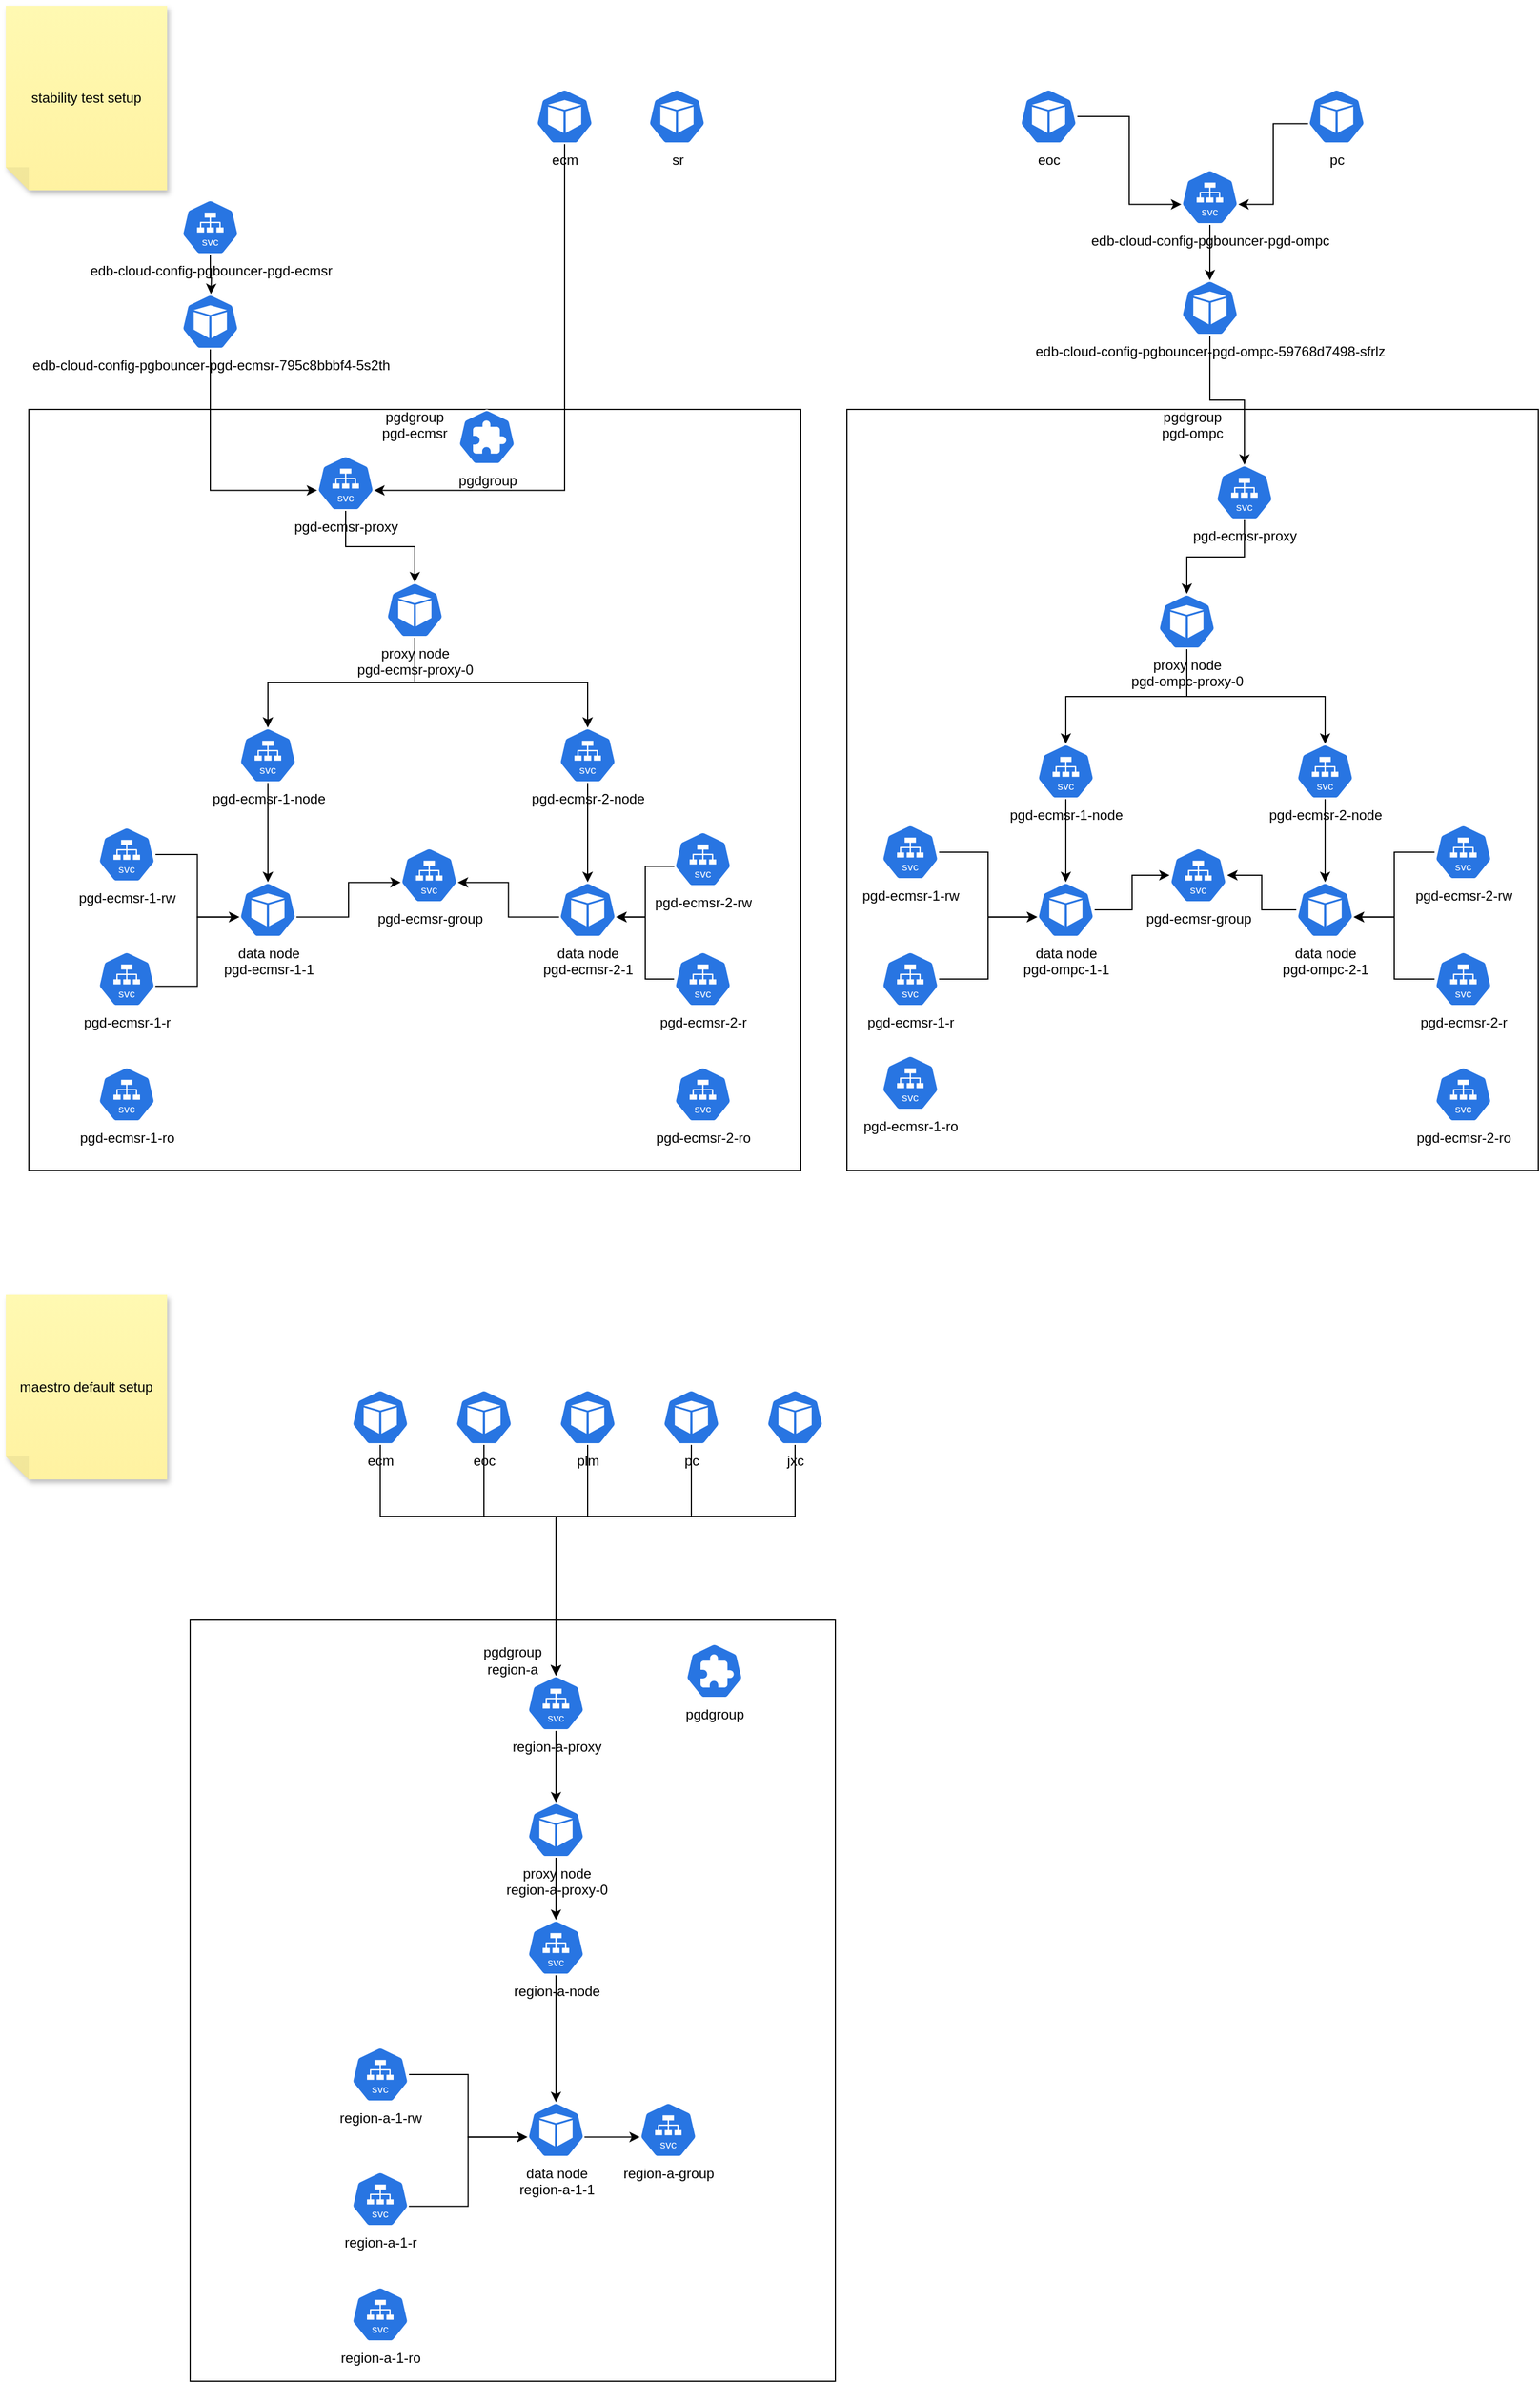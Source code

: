 <mxfile version="26.1.3">
  <diagram name="Page-1" id="BM_uX9YLPPxcXqKXxsgM">
    <mxGraphModel dx="2074" dy="2198" grid="1" gridSize="10" guides="1" tooltips="1" connect="1" arrows="1" fold="1" page="1" pageScale="1" pageWidth="850" pageHeight="1100" math="0" shadow="0">
      <root>
        <mxCell id="0" />
        <mxCell id="1" parent="0" />
        <mxCell id="4_xW6U3fR4C-nmMhc-AH-14" value="pgdgroup&lt;div&gt;pgd-ompc&lt;/div&gt;&lt;div&gt;&lt;br&gt;&lt;/div&gt;&lt;div&gt;&lt;br&gt;&lt;/div&gt;&lt;div&gt;&lt;br&gt;&lt;/div&gt;&lt;div&gt;&lt;br&gt;&lt;/div&gt;&lt;div&gt;&lt;br&gt;&lt;/div&gt;&lt;div&gt;&lt;br&gt;&lt;/div&gt;&lt;div&gt;&lt;br&gt;&lt;/div&gt;&lt;div&gt;&lt;br&gt;&lt;/div&gt;&lt;div&gt;&lt;br&gt;&lt;/div&gt;&lt;div&gt;&lt;br&gt;&lt;/div&gt;&lt;div&gt;&lt;br&gt;&lt;/div&gt;&lt;div&gt;&lt;br&gt;&lt;/div&gt;&lt;div&gt;&lt;br&gt;&lt;/div&gt;&lt;div&gt;&lt;br&gt;&lt;/div&gt;&lt;div&gt;&lt;br&gt;&lt;/div&gt;&lt;div&gt;&lt;br&gt;&lt;/div&gt;&lt;div&gt;&lt;br&gt;&lt;/div&gt;&lt;div&gt;&lt;br&gt;&lt;/div&gt;&lt;div&gt;&lt;br&gt;&lt;/div&gt;&lt;div&gt;&lt;br&gt;&lt;/div&gt;&lt;div&gt;&lt;br&gt;&lt;/div&gt;&lt;div&gt;&lt;br&gt;&lt;/div&gt;&lt;div&gt;&lt;br&gt;&lt;/div&gt;&lt;div&gt;&lt;br&gt;&lt;/div&gt;&lt;div&gt;&lt;br&gt;&lt;/div&gt;&lt;div&gt;&lt;br&gt;&lt;/div&gt;&lt;div&gt;&lt;br&gt;&lt;/div&gt;&lt;div&gt;&lt;br&gt;&lt;/div&gt;&lt;div&gt;&lt;br&gt;&lt;/div&gt;&lt;div&gt;&lt;br&gt;&lt;/div&gt;&lt;div&gt;&lt;br&gt;&lt;/div&gt;&lt;div&gt;&lt;br&gt;&lt;/div&gt;&lt;div&gt;&lt;br&gt;&lt;/div&gt;&lt;div&gt;&lt;br&gt;&lt;/div&gt;&lt;div&gt;&lt;br&gt;&lt;/div&gt;&lt;div&gt;&lt;br&gt;&lt;/div&gt;&lt;div&gt;&lt;br&gt;&lt;/div&gt;&lt;div&gt;&lt;br&gt;&lt;/div&gt;&lt;div&gt;&lt;br&gt;&lt;/div&gt;&lt;div&gt;&lt;br&gt;&lt;/div&gt;&lt;div&gt;&lt;br&gt;&lt;/div&gt;&lt;div&gt;&lt;br&gt;&lt;/div&gt;&lt;div&gt;&lt;br&gt;&lt;/div&gt;&lt;div&gt;&lt;br&gt;&lt;/div&gt;" style="whiteSpace=wrap;html=1;" vertex="1" parent="1">
          <mxGeometry x="760" y="300" width="600" height="660" as="geometry" />
        </mxCell>
        <mxCell id="4_xW6U3fR4C-nmMhc-AH-13" value="pgdgroup&lt;div&gt;pgd-ecmsr&lt;/div&gt;&lt;div&gt;&lt;br&gt;&lt;/div&gt;&lt;div&gt;&lt;br&gt;&lt;/div&gt;&lt;div&gt;&lt;br&gt;&lt;/div&gt;&lt;div&gt;&lt;br&gt;&lt;/div&gt;&lt;div&gt;&lt;br&gt;&lt;/div&gt;&lt;div&gt;&lt;br&gt;&lt;/div&gt;&lt;div&gt;&lt;br&gt;&lt;/div&gt;&lt;div&gt;&lt;br&gt;&lt;/div&gt;&lt;div&gt;&lt;br&gt;&lt;/div&gt;&lt;div&gt;&lt;br&gt;&lt;/div&gt;&lt;div&gt;&lt;br&gt;&lt;/div&gt;&lt;div&gt;&lt;br&gt;&lt;/div&gt;&lt;div&gt;&lt;br&gt;&lt;/div&gt;&lt;div&gt;&lt;br&gt;&lt;/div&gt;&lt;div&gt;&lt;br&gt;&lt;/div&gt;&lt;div&gt;&lt;br&gt;&lt;/div&gt;&lt;div&gt;&lt;br&gt;&lt;/div&gt;&lt;div&gt;&lt;br&gt;&lt;/div&gt;&lt;div&gt;&lt;br&gt;&lt;/div&gt;&lt;div&gt;&lt;br&gt;&lt;/div&gt;&lt;div&gt;&lt;br&gt;&lt;/div&gt;&lt;div&gt;&lt;br&gt;&lt;/div&gt;&lt;div&gt;&lt;br&gt;&lt;/div&gt;&lt;div&gt;&lt;br&gt;&lt;/div&gt;&lt;div&gt;&lt;br&gt;&lt;/div&gt;&lt;div&gt;&lt;br&gt;&lt;/div&gt;&lt;div&gt;&lt;br&gt;&lt;/div&gt;&lt;div&gt;&lt;br&gt;&lt;/div&gt;&lt;div&gt;&lt;br&gt;&lt;/div&gt;&lt;div&gt;&lt;br&gt;&lt;/div&gt;&lt;div&gt;&lt;br&gt;&lt;/div&gt;&lt;div&gt;&lt;br&gt;&lt;/div&gt;&lt;div&gt;&lt;br&gt;&lt;/div&gt;&lt;div&gt;&lt;br&gt;&lt;/div&gt;&lt;div&gt;&lt;br&gt;&lt;/div&gt;&lt;div&gt;&lt;br&gt;&lt;/div&gt;&lt;div&gt;&lt;br&gt;&lt;/div&gt;&lt;div&gt;&lt;br&gt;&lt;/div&gt;&lt;div&gt;&lt;br&gt;&lt;/div&gt;&lt;div&gt;&lt;br&gt;&lt;/div&gt;&lt;div&gt;&lt;br&gt;&lt;/div&gt;&lt;div&gt;&lt;br&gt;&lt;/div&gt;&lt;div&gt;&lt;br&gt;&lt;/div&gt;&lt;div&gt;&lt;br&gt;&lt;/div&gt;" style="whiteSpace=wrap;html=1;" vertex="1" parent="1">
          <mxGeometry x="50" y="300" width="670" height="660" as="geometry" />
        </mxCell>
        <mxCell id="4_xW6U3fR4C-nmMhc-AH-3" value="pgdgroup" style="aspect=fixed;sketch=0;html=1;dashed=0;whitespace=wrap;verticalLabelPosition=bottom;verticalAlign=top;fillColor=#2875E2;strokeColor=#ffffff;points=[[0.005,0.63,0],[0.1,0.2,0],[0.9,0.2,0],[0.5,0,0],[0.995,0.63,0],[0.72,0.99,0],[0.5,1,0],[0.28,0.99,0]];shape=mxgraph.kubernetes.icon2;prIcon=crd" vertex="1" parent="1">
          <mxGeometry x="422.5" y="300" width="50" height="48" as="geometry" />
        </mxCell>
        <mxCell id="4_xW6U3fR4C-nmMhc-AH-6" value="data node&lt;div&gt;pgd-ecmsr-1-1&lt;/div&gt;" style="aspect=fixed;sketch=0;html=1;dashed=0;whitespace=wrap;verticalLabelPosition=bottom;verticalAlign=top;fillColor=#2875E2;strokeColor=#ffffff;points=[[0.005,0.63,0],[0.1,0.2,0],[0.9,0.2,0],[0.5,0,0],[0.995,0.63,0],[0.72,0.99,0],[0.5,1,0],[0.28,0.99,0]];shape=mxgraph.kubernetes.icon2;prIcon=pod" vertex="1" parent="1">
          <mxGeometry x="232.5" y="710" width="50" height="48" as="geometry" />
        </mxCell>
        <mxCell id="4_xW6U3fR4C-nmMhc-AH-7" value="data node&lt;div&gt;pgd-ecmsr-2-1&lt;/div&gt;" style="aspect=fixed;sketch=0;html=1;dashed=0;whitespace=wrap;verticalLabelPosition=bottom;verticalAlign=top;fillColor=#2875E2;strokeColor=#ffffff;points=[[0.005,0.63,0],[0.1,0.2,0],[0.9,0.2,0],[0.5,0,0],[0.995,0.63,0],[0.72,0.99,0],[0.5,1,0],[0.28,0.99,0]];shape=mxgraph.kubernetes.icon2;prIcon=pod" vertex="1" parent="1">
          <mxGeometry x="510" y="710" width="50" height="48" as="geometry" />
        </mxCell>
        <mxCell id="4_xW6U3fR4C-nmMhc-AH-70" style="edgeStyle=orthogonalEdgeStyle;rounded=0;orthogonalLoop=1;jettySize=auto;html=1;exitX=0.5;exitY=1;exitDx=0;exitDy=0;exitPerimeter=0;entryX=0.5;entryY=0;entryDx=0;entryDy=0;entryPerimeter=0;" edge="1" parent="1" source="4_xW6U3fR4C-nmMhc-AH-27" target="4_xW6U3fR4C-nmMhc-AH-9">
          <mxGeometry relative="1" as="geometry" />
        </mxCell>
        <mxCell id="4_xW6U3fR4C-nmMhc-AH-72" value="" style="edgeStyle=orthogonalEdgeStyle;rounded=0;orthogonalLoop=1;jettySize=auto;html=1;" edge="1" parent="1" source="4_xW6U3fR4C-nmMhc-AH-9" target="4_xW6U3fR4C-nmMhc-AH-35">
          <mxGeometry relative="1" as="geometry" />
        </mxCell>
        <mxCell id="4_xW6U3fR4C-nmMhc-AH-9" value="data node&lt;div&gt;pgd-ompc-1-1&lt;/div&gt;" style="aspect=fixed;sketch=0;html=1;dashed=0;whitespace=wrap;verticalLabelPosition=bottom;verticalAlign=top;fillColor=#2875E2;strokeColor=#ffffff;points=[[0.005,0.63,0],[0.1,0.2,0],[0.9,0.2,0],[0.5,0,0],[0.995,0.63,0],[0.72,0.99,0],[0.5,1,0],[0.28,0.99,0]];shape=mxgraph.kubernetes.icon2;prIcon=pod" vertex="1" parent="1">
          <mxGeometry x="925" y="710" width="50" height="48" as="geometry" />
        </mxCell>
        <mxCell id="4_xW6U3fR4C-nmMhc-AH-73" value="" style="edgeStyle=orthogonalEdgeStyle;rounded=0;orthogonalLoop=1;jettySize=auto;html=1;" edge="1" parent="1" source="4_xW6U3fR4C-nmMhc-AH-10" target="4_xW6U3fR4C-nmMhc-AH-35">
          <mxGeometry relative="1" as="geometry" />
        </mxCell>
        <mxCell id="4_xW6U3fR4C-nmMhc-AH-10" value="data node&lt;div&gt;pgd-ompc-2-1&lt;/div&gt;" style="aspect=fixed;sketch=0;html=1;dashed=0;whitespace=wrap;verticalLabelPosition=bottom;verticalAlign=top;fillColor=#2875E2;strokeColor=#ffffff;points=[[0.005,0.63,0],[0.1,0.2,0],[0.9,0.2,0],[0.5,0,0],[0.995,0.63,0],[0.72,0.99,0],[0.5,1,0],[0.28,0.99,0]];shape=mxgraph.kubernetes.icon2;prIcon=pod" vertex="1" parent="1">
          <mxGeometry x="1150" y="710" width="50" height="48" as="geometry" />
        </mxCell>
        <mxCell id="4_xW6U3fR4C-nmMhc-AH-11" value="proxy node&lt;div&gt;pgd-ompc-proxy-0&lt;/div&gt;" style="aspect=fixed;sketch=0;html=1;dashed=0;whitespace=wrap;verticalLabelPosition=bottom;verticalAlign=top;fillColor=#2875E2;strokeColor=#ffffff;points=[[0.005,0.63,0],[0.1,0.2,0],[0.9,0.2,0],[0.5,0,0],[0.995,0.63,0],[0.72,0.99,0],[0.5,1,0],[0.28,0.99,0]];shape=mxgraph.kubernetes.icon2;prIcon=pod" vertex="1" parent="1">
          <mxGeometry x="1030" y="460" width="50" height="48" as="geometry" />
        </mxCell>
        <mxCell id="4_xW6U3fR4C-nmMhc-AH-56" style="edgeStyle=orthogonalEdgeStyle;rounded=0;orthogonalLoop=1;jettySize=auto;html=1;exitX=0.5;exitY=1;exitDx=0;exitDy=0;exitPerimeter=0;" edge="1" parent="1" source="4_xW6U3fR4C-nmMhc-AH-12" target="4_xW6U3fR4C-nmMhc-AH-20">
          <mxGeometry relative="1" as="geometry" />
        </mxCell>
        <mxCell id="4_xW6U3fR4C-nmMhc-AH-12" value="proxy node&lt;div&gt;pgd-ecmsr-proxy-0&lt;/div&gt;" style="aspect=fixed;sketch=0;html=1;dashed=0;whitespace=wrap;verticalLabelPosition=bottom;verticalAlign=top;fillColor=#2875E2;strokeColor=#ffffff;points=[[0.005,0.63,0],[0.1,0.2,0],[0.9,0.2,0],[0.5,0,0],[0.995,0.63,0],[0.72,0.99,0],[0.5,1,0],[0.28,0.99,0]];shape=mxgraph.kubernetes.icon2;prIcon=pod" vertex="1" parent="1">
          <mxGeometry x="360" y="450" width="50" height="48" as="geometry" />
        </mxCell>
        <mxCell id="4_xW6U3fR4C-nmMhc-AH-15" value="pgd-ecmsr-1-node" style="aspect=fixed;sketch=0;html=1;dashed=0;whitespace=wrap;verticalLabelPosition=bottom;verticalAlign=top;fillColor=#2875E2;strokeColor=#ffffff;points=[[0.005,0.63,0],[0.1,0.2,0],[0.9,0.2,0],[0.5,0,0],[0.995,0.63,0],[0.72,0.99,0],[0.5,1,0],[0.28,0.99,0]];shape=mxgraph.kubernetes.icon2;kubernetesLabel=1;prIcon=svc" vertex="1" parent="1">
          <mxGeometry x="232.5" y="576" width="50" height="48" as="geometry" />
        </mxCell>
        <mxCell id="4_xW6U3fR4C-nmMhc-AH-62" style="edgeStyle=orthogonalEdgeStyle;rounded=0;orthogonalLoop=1;jettySize=auto;html=1;exitX=0.995;exitY=0.63;exitDx=0;exitDy=0;exitPerimeter=0;entryX=0.005;entryY=0.63;entryDx=0;entryDy=0;entryPerimeter=0;" edge="1" parent="1" source="4_xW6U3fR4C-nmMhc-AH-16" target="4_xW6U3fR4C-nmMhc-AH-6">
          <mxGeometry relative="1" as="geometry">
            <mxPoint x="230" y="740" as="targetPoint" />
          </mxGeometry>
        </mxCell>
        <mxCell id="4_xW6U3fR4C-nmMhc-AH-16" value="pgd-ecmsr-1-r" style="aspect=fixed;sketch=0;html=1;dashed=0;whitespace=wrap;verticalLabelPosition=bottom;verticalAlign=top;fillColor=#2875E2;strokeColor=#ffffff;points=[[0.005,0.63,0],[0.1,0.2,0],[0.9,0.2,0],[0.5,0,0],[0.995,0.63,0],[0.72,0.99,0],[0.5,1,0],[0.28,0.99,0]];shape=mxgraph.kubernetes.icon2;kubernetesLabel=1;prIcon=svc" vertex="1" parent="1">
          <mxGeometry x="110" y="770" width="50" height="48" as="geometry" />
        </mxCell>
        <mxCell id="4_xW6U3fR4C-nmMhc-AH-17" value="pgd-ecmsr-1-ro" style="aspect=fixed;sketch=0;html=1;dashed=0;whitespace=wrap;verticalLabelPosition=bottom;verticalAlign=top;fillColor=#2875E2;strokeColor=#ffffff;points=[[0.005,0.63,0],[0.1,0.2,0],[0.9,0.2,0],[0.5,0,0],[0.995,0.63,0],[0.72,0.99,0],[0.5,1,0],[0.28,0.99,0]];shape=mxgraph.kubernetes.icon2;kubernetesLabel=1;prIcon=svc" vertex="1" parent="1">
          <mxGeometry x="110" y="870" width="50" height="48" as="geometry" />
        </mxCell>
        <mxCell id="4_xW6U3fR4C-nmMhc-AH-18" value="pgd-ecmsr-1-rw" style="aspect=fixed;sketch=0;html=1;dashed=0;whitespace=wrap;verticalLabelPosition=bottom;verticalAlign=top;fillColor=#2875E2;strokeColor=#ffffff;points=[[0.005,0.63,0],[0.1,0.2,0],[0.9,0.2,0],[0.5,0,0],[0.995,0.63,0],[0.72,0.99,0],[0.5,1,0],[0.28,0.99,0]];shape=mxgraph.kubernetes.icon2;kubernetesLabel=1;prIcon=svc" vertex="1" parent="1">
          <mxGeometry x="110" y="662" width="50" height="48" as="geometry" />
        </mxCell>
        <mxCell id="4_xW6U3fR4C-nmMhc-AH-58" style="edgeStyle=orthogonalEdgeStyle;rounded=0;orthogonalLoop=1;jettySize=auto;html=1;" edge="1" parent="1" source="4_xW6U3fR4C-nmMhc-AH-20" target="4_xW6U3fR4C-nmMhc-AH-7">
          <mxGeometry relative="1" as="geometry" />
        </mxCell>
        <mxCell id="4_xW6U3fR4C-nmMhc-AH-20" value="pgd-ecmsr-2-node" style="aspect=fixed;sketch=0;html=1;dashed=0;whitespace=wrap;verticalLabelPosition=bottom;verticalAlign=top;fillColor=#2875E2;strokeColor=#ffffff;points=[[0.005,0.63,0],[0.1,0.2,0],[0.9,0.2,0],[0.5,0,0],[0.995,0.63,0],[0.72,0.99,0],[0.5,1,0],[0.28,0.99,0]];shape=mxgraph.kubernetes.icon2;kubernetesLabel=1;prIcon=svc" vertex="1" parent="1">
          <mxGeometry x="510" y="576" width="50" height="48" as="geometry" />
        </mxCell>
        <mxCell id="4_xW6U3fR4C-nmMhc-AH-21" value="pgd-ecmsr-2-r" style="aspect=fixed;sketch=0;html=1;dashed=0;whitespace=wrap;verticalLabelPosition=bottom;verticalAlign=top;fillColor=#2875E2;strokeColor=#ffffff;points=[[0.005,0.63,0],[0.1,0.2,0],[0.9,0.2,0],[0.5,0,0],[0.995,0.63,0],[0.72,0.99,0],[0.5,1,0],[0.28,0.99,0]];shape=mxgraph.kubernetes.icon2;kubernetesLabel=1;prIcon=svc" vertex="1" parent="1">
          <mxGeometry x="610" y="770" width="50" height="48" as="geometry" />
        </mxCell>
        <mxCell id="4_xW6U3fR4C-nmMhc-AH-22" value="pgd-ecmsr-2-ro" style="aspect=fixed;sketch=0;html=1;dashed=0;whitespace=wrap;verticalLabelPosition=bottom;verticalAlign=top;fillColor=#2875E2;strokeColor=#ffffff;points=[[0.005,0.63,0],[0.1,0.2,0],[0.9,0.2,0],[0.5,0,0],[0.995,0.63,0],[0.72,0.99,0],[0.5,1,0],[0.28,0.99,0]];shape=mxgraph.kubernetes.icon2;kubernetesLabel=1;prIcon=svc" vertex="1" parent="1">
          <mxGeometry x="610" y="870" width="50" height="48" as="geometry" />
        </mxCell>
        <mxCell id="4_xW6U3fR4C-nmMhc-AH-23" value="pgd-ecmsr-2-rw" style="aspect=fixed;sketch=0;html=1;dashed=0;whitespace=wrap;verticalLabelPosition=bottom;verticalAlign=top;fillColor=#2875E2;strokeColor=#ffffff;points=[[0.005,0.63,0],[0.1,0.2,0],[0.9,0.2,0],[0.5,0,0],[0.995,0.63,0],[0.72,0.99,0],[0.5,1,0],[0.28,0.99,0]];shape=mxgraph.kubernetes.icon2;kubernetesLabel=1;prIcon=svc" vertex="1" parent="1">
          <mxGeometry x="610" y="666" width="50" height="48" as="geometry" />
        </mxCell>
        <mxCell id="4_xW6U3fR4C-nmMhc-AH-24" value="pgd-ecmsr-group" style="aspect=fixed;sketch=0;html=1;dashed=0;whitespace=wrap;verticalLabelPosition=bottom;verticalAlign=top;fillColor=#2875E2;strokeColor=#ffffff;points=[[0.005,0.63,0],[0.1,0.2,0],[0.9,0.2,0],[0.5,0,0],[0.995,0.63,0],[0.72,0.99,0],[0.5,1,0],[0.28,0.99,0]];shape=mxgraph.kubernetes.icon2;kubernetesLabel=1;prIcon=svc" vertex="1" parent="1">
          <mxGeometry x="372.5" y="680" width="50" height="48" as="geometry" />
        </mxCell>
        <mxCell id="4_xW6U3fR4C-nmMhc-AH-25" value="pgd-ecmsr-proxy" style="aspect=fixed;sketch=0;html=1;dashed=0;whitespace=wrap;verticalLabelPosition=bottom;verticalAlign=top;fillColor=#2875E2;strokeColor=#ffffff;points=[[0.005,0.63,0],[0.1,0.2,0],[0.9,0.2,0],[0.5,0,0],[0.995,0.63,0],[0.72,0.99,0],[0.5,1,0],[0.28,0.99,0]];shape=mxgraph.kubernetes.icon2;kubernetesLabel=1;prIcon=svc" vertex="1" parent="1">
          <mxGeometry x="300" y="340" width="50" height="48" as="geometry" />
        </mxCell>
        <mxCell id="4_xW6U3fR4C-nmMhc-AH-27" value="pgd-ecmsr-1-node" style="aspect=fixed;sketch=0;html=1;dashed=0;whitespace=wrap;verticalLabelPosition=bottom;verticalAlign=top;fillColor=#2875E2;strokeColor=#ffffff;points=[[0.005,0.63,0],[0.1,0.2,0],[0.9,0.2,0],[0.5,0,0],[0.995,0.63,0],[0.72,0.99,0],[0.5,1,0],[0.28,0.99,0]];shape=mxgraph.kubernetes.icon2;kubernetesLabel=1;prIcon=svc" vertex="1" parent="1">
          <mxGeometry x="925" y="590" width="50" height="48" as="geometry" />
        </mxCell>
        <mxCell id="4_xW6U3fR4C-nmMhc-AH-75" value="" style="edgeStyle=orthogonalEdgeStyle;rounded=0;orthogonalLoop=1;jettySize=auto;html=1;entryX=0.005;entryY=0.63;entryDx=0;entryDy=0;entryPerimeter=0;" edge="1" parent="1" source="4_xW6U3fR4C-nmMhc-AH-28" target="4_xW6U3fR4C-nmMhc-AH-9">
          <mxGeometry relative="1" as="geometry" />
        </mxCell>
        <mxCell id="4_xW6U3fR4C-nmMhc-AH-28" value="pgd-ecmsr-1-r" style="aspect=fixed;sketch=0;html=1;dashed=0;whitespace=wrap;verticalLabelPosition=bottom;verticalAlign=top;fillColor=#2875E2;strokeColor=#ffffff;points=[[0.005,0.63,0],[0.1,0.2,0],[0.9,0.2,0],[0.5,0,0],[0.995,0.63,0],[0.72,0.99,0],[0.5,1,0],[0.28,0.99,0]];shape=mxgraph.kubernetes.icon2;kubernetesLabel=1;prIcon=svc" vertex="1" parent="1">
          <mxGeometry x="790" y="770" width="50" height="48" as="geometry" />
        </mxCell>
        <mxCell id="4_xW6U3fR4C-nmMhc-AH-29" value="pgd-ecmsr-1-ro" style="aspect=fixed;sketch=0;html=1;dashed=0;whitespace=wrap;verticalLabelPosition=bottom;verticalAlign=top;fillColor=#2875E2;strokeColor=#ffffff;points=[[0.005,0.63,0],[0.1,0.2,0],[0.9,0.2,0],[0.5,0,0],[0.995,0.63,0],[0.72,0.99,0],[0.5,1,0],[0.28,0.99,0]];shape=mxgraph.kubernetes.icon2;kubernetesLabel=1;prIcon=svc" vertex="1" parent="1">
          <mxGeometry x="790" y="860" width="50" height="48" as="geometry" />
        </mxCell>
        <mxCell id="4_xW6U3fR4C-nmMhc-AH-74" value="" style="edgeStyle=orthogonalEdgeStyle;rounded=0;orthogonalLoop=1;jettySize=auto;html=1;entryX=0.005;entryY=0.63;entryDx=0;entryDy=0;entryPerimeter=0;" edge="1" parent="1" source="4_xW6U3fR4C-nmMhc-AH-30" target="4_xW6U3fR4C-nmMhc-AH-9">
          <mxGeometry relative="1" as="geometry" />
        </mxCell>
        <mxCell id="4_xW6U3fR4C-nmMhc-AH-30" value="pgd-ecmsr-1-rw" style="aspect=fixed;sketch=0;html=1;dashed=0;whitespace=wrap;verticalLabelPosition=bottom;verticalAlign=top;fillColor=#2875E2;strokeColor=#ffffff;points=[[0.005,0.63,0],[0.1,0.2,0],[0.9,0.2,0],[0.5,0,0],[0.995,0.63,0],[0.72,0.99,0],[0.5,1,0],[0.28,0.99,0]];shape=mxgraph.kubernetes.icon2;kubernetesLabel=1;prIcon=svc" vertex="1" parent="1">
          <mxGeometry x="790" y="660" width="50" height="48" as="geometry" />
        </mxCell>
        <mxCell id="4_xW6U3fR4C-nmMhc-AH-71" value="" style="edgeStyle=orthogonalEdgeStyle;rounded=0;orthogonalLoop=1;jettySize=auto;html=1;" edge="1" parent="1" source="4_xW6U3fR4C-nmMhc-AH-31" target="4_xW6U3fR4C-nmMhc-AH-10">
          <mxGeometry relative="1" as="geometry" />
        </mxCell>
        <mxCell id="4_xW6U3fR4C-nmMhc-AH-31" value="pgd-ecmsr-2-node" style="aspect=fixed;sketch=0;html=1;dashed=0;whitespace=wrap;verticalLabelPosition=bottom;verticalAlign=top;fillColor=#2875E2;strokeColor=#ffffff;points=[[0.005,0.63,0],[0.1,0.2,0],[0.9,0.2,0],[0.5,0,0],[0.995,0.63,0],[0.72,0.99,0],[0.5,1,0],[0.28,0.99,0]];shape=mxgraph.kubernetes.icon2;kubernetesLabel=1;prIcon=svc" vertex="1" parent="1">
          <mxGeometry x="1150" y="590" width="50" height="48" as="geometry" />
        </mxCell>
        <mxCell id="4_xW6U3fR4C-nmMhc-AH-77" value="" style="edgeStyle=orthogonalEdgeStyle;rounded=0;orthogonalLoop=1;jettySize=auto;html=1;entryX=0.995;entryY=0.63;entryDx=0;entryDy=0;entryPerimeter=0;" edge="1" parent="1" source="4_xW6U3fR4C-nmMhc-AH-32" target="4_xW6U3fR4C-nmMhc-AH-10">
          <mxGeometry relative="1" as="geometry" />
        </mxCell>
        <mxCell id="4_xW6U3fR4C-nmMhc-AH-32" value="pgd-ecmsr-2-r" style="aspect=fixed;sketch=0;html=1;dashed=0;whitespace=wrap;verticalLabelPosition=bottom;verticalAlign=top;fillColor=#2875E2;strokeColor=#ffffff;points=[[0.005,0.63,0],[0.1,0.2,0],[0.9,0.2,0],[0.5,0,0],[0.995,0.63,0],[0.72,0.99,0],[0.5,1,0],[0.28,0.99,0]];shape=mxgraph.kubernetes.icon2;kubernetesLabel=1;prIcon=svc" vertex="1" parent="1">
          <mxGeometry x="1270" y="770" width="50" height="48" as="geometry" />
        </mxCell>
        <mxCell id="4_xW6U3fR4C-nmMhc-AH-33" value="pgd-ecmsr-2-ro" style="aspect=fixed;sketch=0;html=1;dashed=0;whitespace=wrap;verticalLabelPosition=bottom;verticalAlign=top;fillColor=#2875E2;strokeColor=#ffffff;points=[[0.005,0.63,0],[0.1,0.2,0],[0.9,0.2,0],[0.5,0,0],[0.995,0.63,0],[0.72,0.99,0],[0.5,1,0],[0.28,0.99,0]];shape=mxgraph.kubernetes.icon2;kubernetesLabel=1;prIcon=svc" vertex="1" parent="1">
          <mxGeometry x="1270" y="870" width="50" height="48" as="geometry" />
        </mxCell>
        <mxCell id="4_xW6U3fR4C-nmMhc-AH-76" style="edgeStyle=orthogonalEdgeStyle;rounded=0;orthogonalLoop=1;jettySize=auto;html=1;entryX=0.995;entryY=0.63;entryDx=0;entryDy=0;entryPerimeter=0;" edge="1" parent="1" source="4_xW6U3fR4C-nmMhc-AH-34" target="4_xW6U3fR4C-nmMhc-AH-10">
          <mxGeometry relative="1" as="geometry" />
        </mxCell>
        <mxCell id="4_xW6U3fR4C-nmMhc-AH-34" value="pgd-ecmsr-2-rw" style="aspect=fixed;sketch=0;html=1;dashed=0;whitespace=wrap;verticalLabelPosition=bottom;verticalAlign=top;fillColor=#2875E2;strokeColor=#ffffff;points=[[0.005,0.63,0],[0.1,0.2,0],[0.9,0.2,0],[0.5,0,0],[0.995,0.63,0],[0.72,0.99,0],[0.5,1,0],[0.28,0.99,0]];shape=mxgraph.kubernetes.icon2;kubernetesLabel=1;prIcon=svc" vertex="1" parent="1">
          <mxGeometry x="1270" y="660" width="50" height="48" as="geometry" />
        </mxCell>
        <mxCell id="4_xW6U3fR4C-nmMhc-AH-35" value="pgd-ecmsr-group" style="aspect=fixed;sketch=0;html=1;dashed=0;whitespace=wrap;verticalLabelPosition=bottom;verticalAlign=top;fillColor=#2875E2;strokeColor=#ffffff;points=[[0.005,0.63,0],[0.1,0.2,0],[0.9,0.2,0],[0.5,0,0],[0.995,0.63,0],[0.72,0.99,0],[0.5,1,0],[0.28,0.99,0]];shape=mxgraph.kubernetes.icon2;kubernetesLabel=1;prIcon=svc" vertex="1" parent="1">
          <mxGeometry x="1040" y="680" width="50" height="48" as="geometry" />
        </mxCell>
        <mxCell id="4_xW6U3fR4C-nmMhc-AH-36" value="pgd-ecmsr-proxy" style="aspect=fixed;sketch=0;html=1;dashed=0;whitespace=wrap;verticalLabelPosition=bottom;verticalAlign=top;fillColor=#2875E2;strokeColor=#ffffff;points=[[0.005,0.63,0],[0.1,0.2,0],[0.9,0.2,0],[0.5,0,0],[0.995,0.63,0],[0.72,0.99,0],[0.5,1,0],[0.28,0.99,0]];shape=mxgraph.kubernetes.icon2;kubernetesLabel=1;prIcon=svc" vertex="1" parent="1">
          <mxGeometry x="1080" y="348" width="50" height="48" as="geometry" />
        </mxCell>
        <mxCell id="4_xW6U3fR4C-nmMhc-AH-37" value="edb-cloud-config-pgbouncer-pgd-ecmsr" style="aspect=fixed;sketch=0;html=1;dashed=0;whitespace=wrap;verticalLabelPosition=bottom;verticalAlign=top;fillColor=#2875E2;strokeColor=#ffffff;points=[[0.005,0.63,0],[0.1,0.2,0],[0.9,0.2,0],[0.5,0,0],[0.995,0.63,0],[0.72,0.99,0],[0.5,1,0],[0.28,0.99,0]];shape=mxgraph.kubernetes.icon2;kubernetesLabel=1;prIcon=svc" vertex="1" parent="1">
          <mxGeometry x="182.5" y="118" width="50" height="48" as="geometry" />
        </mxCell>
        <mxCell id="4_xW6U3fR4C-nmMhc-AH-38" value="edb-cloud-config-pgbouncer-pgd-ompc" style="aspect=fixed;sketch=0;html=1;dashed=0;whitespace=wrap;verticalLabelPosition=bottom;verticalAlign=top;fillColor=#2875E2;strokeColor=#ffffff;points=[[0.005,0.63,0],[0.1,0.2,0],[0.9,0.2,0],[0.5,0,0],[0.995,0.63,0],[0.72,0.99,0],[0.5,1,0],[0.28,0.99,0]];shape=mxgraph.kubernetes.icon2;kubernetesLabel=1;prIcon=svc" vertex="1" parent="1">
          <mxGeometry x="1050" y="92" width="50" height="48" as="geometry" />
        </mxCell>
        <mxCell id="4_xW6U3fR4C-nmMhc-AH-40" value="eoc" style="aspect=fixed;sketch=0;html=1;dashed=0;whitespace=wrap;verticalLabelPosition=bottom;verticalAlign=top;fillColor=#2875E2;strokeColor=#ffffff;points=[[0.005,0.63,0],[0.1,0.2,0],[0.9,0.2,0],[0.5,0,0],[0.995,0.63,0],[0.72,0.99,0],[0.5,1,0],[0.28,0.99,0]];shape=mxgraph.kubernetes.icon2;prIcon=pod" vertex="1" parent="1">
          <mxGeometry x="910" y="22" width="50" height="48" as="geometry" />
        </mxCell>
        <mxCell id="4_xW6U3fR4C-nmMhc-AH-41" value="pc" style="aspect=fixed;sketch=0;html=1;dashed=0;whitespace=wrap;verticalLabelPosition=bottom;verticalAlign=top;fillColor=#2875E2;strokeColor=#ffffff;points=[[0.005,0.63,0],[0.1,0.2,0],[0.9,0.2,0],[0.5,0,0],[0.995,0.63,0],[0.72,0.99,0],[0.5,1,0],[0.28,0.99,0]];shape=mxgraph.kubernetes.icon2;prIcon=pod" vertex="1" parent="1">
          <mxGeometry x="1160" y="22" width="50" height="48" as="geometry" />
        </mxCell>
        <mxCell id="4_xW6U3fR4C-nmMhc-AH-42" value="ecm" style="aspect=fixed;sketch=0;html=1;dashed=0;whitespace=wrap;verticalLabelPosition=bottom;verticalAlign=top;fillColor=#2875E2;strokeColor=#ffffff;points=[[0.005,0.63,0],[0.1,0.2,0],[0.9,0.2,0],[0.5,0,0],[0.995,0.63,0],[0.72,0.99,0],[0.5,1,0],[0.28,0.99,0]];shape=mxgraph.kubernetes.icon2;prIcon=pod" vertex="1" parent="1">
          <mxGeometry x="490" y="22" width="50" height="48" as="geometry" />
        </mxCell>
        <mxCell id="4_xW6U3fR4C-nmMhc-AH-43" value="sr" style="aspect=fixed;sketch=0;html=1;dashed=0;whitespace=wrap;verticalLabelPosition=bottom;verticalAlign=top;fillColor=#2875E2;strokeColor=#ffffff;points=[[0.005,0.63,0],[0.1,0.2,0],[0.9,0.2,0],[0.5,0,0],[0.995,0.63,0],[0.72,0.99,0],[0.5,1,0],[0.28,0.99,0]];shape=mxgraph.kubernetes.icon2;prIcon=pod" vertex="1" parent="1">
          <mxGeometry x="587.5" y="22" width="50" height="48" as="geometry" />
        </mxCell>
        <mxCell id="4_xW6U3fR4C-nmMhc-AH-44" style="edgeStyle=orthogonalEdgeStyle;rounded=0;orthogonalLoop=1;jettySize=auto;html=1;entryX=0.995;entryY=0.63;entryDx=0;entryDy=0;entryPerimeter=0;exitX=0.5;exitY=1;exitDx=0;exitDy=0;exitPerimeter=0;" edge="1" parent="1" source="4_xW6U3fR4C-nmMhc-AH-42" target="4_xW6U3fR4C-nmMhc-AH-25">
          <mxGeometry relative="1" as="geometry" />
        </mxCell>
        <mxCell id="4_xW6U3fR4C-nmMhc-AH-45" style="edgeStyle=orthogonalEdgeStyle;rounded=0;orthogonalLoop=1;jettySize=auto;html=1;entryX=0.005;entryY=0.63;entryDx=0;entryDy=0;entryPerimeter=0;" edge="1" parent="1" source="4_xW6U3fR4C-nmMhc-AH-40" target="4_xW6U3fR4C-nmMhc-AH-38">
          <mxGeometry relative="1" as="geometry" />
        </mxCell>
        <mxCell id="4_xW6U3fR4C-nmMhc-AH-46" style="edgeStyle=orthogonalEdgeStyle;rounded=0;orthogonalLoop=1;jettySize=auto;html=1;exitX=0.005;exitY=0.63;exitDx=0;exitDy=0;exitPerimeter=0;entryX=0.995;entryY=0.63;entryDx=0;entryDy=0;entryPerimeter=0;" edge="1" parent="1" source="4_xW6U3fR4C-nmMhc-AH-41" target="4_xW6U3fR4C-nmMhc-AH-38">
          <mxGeometry relative="1" as="geometry" />
        </mxCell>
        <mxCell id="4_xW6U3fR4C-nmMhc-AH-49" value="edb-cloud-config-pgbouncer-pgd-ecmsr-795c8bbbf4-5s2th" style="aspect=fixed;sketch=0;html=1;dashed=0;whitespace=wrap;verticalLabelPosition=bottom;verticalAlign=top;fillColor=#2875E2;strokeColor=#ffffff;points=[[0.005,0.63,0],[0.1,0.2,0],[0.9,0.2,0],[0.5,0,0],[0.995,0.63,0],[0.72,0.99,0],[0.5,1,0],[0.28,0.99,0]];shape=mxgraph.kubernetes.icon2;prIcon=pod" vertex="1" parent="1">
          <mxGeometry x="182.5" y="200" width="50" height="48" as="geometry" />
        </mxCell>
        <mxCell id="4_xW6U3fR4C-nmMhc-AH-53" style="edgeStyle=orthogonalEdgeStyle;rounded=0;orthogonalLoop=1;jettySize=auto;html=1;exitX=0.5;exitY=1;exitDx=0;exitDy=0;exitPerimeter=0;" edge="1" parent="1" source="4_xW6U3fR4C-nmMhc-AH-51" target="4_xW6U3fR4C-nmMhc-AH-36">
          <mxGeometry relative="1" as="geometry" />
        </mxCell>
        <mxCell id="4_xW6U3fR4C-nmMhc-AH-51" value="edb-cloud-config-pgbouncer-pgd-ompc-59768d7498-sfrlz" style="aspect=fixed;sketch=0;html=1;dashed=0;whitespace=wrap;verticalLabelPosition=bottom;verticalAlign=top;fillColor=#2875E2;strokeColor=#ffffff;points=[[0.005,0.63,0],[0.1,0.2,0],[0.9,0.2,0],[0.5,0,0],[0.995,0.63,0],[0.72,0.99,0],[0.5,1,0],[0.28,0.99,0]];shape=mxgraph.kubernetes.icon2;prIcon=pod" vertex="1" parent="1">
          <mxGeometry x="1050" y="188" width="50" height="48" as="geometry" />
        </mxCell>
        <mxCell id="4_xW6U3fR4C-nmMhc-AH-52" style="edgeStyle=orthogonalEdgeStyle;rounded=0;orthogonalLoop=1;jettySize=auto;html=1;exitX=0.5;exitY=1;exitDx=0;exitDy=0;exitPerimeter=0;entryX=0.5;entryY=0;entryDx=0;entryDy=0;entryPerimeter=0;" edge="1" parent="1" source="4_xW6U3fR4C-nmMhc-AH-38" target="4_xW6U3fR4C-nmMhc-AH-51">
          <mxGeometry relative="1" as="geometry" />
        </mxCell>
        <mxCell id="4_xW6U3fR4C-nmMhc-AH-54" style="edgeStyle=orthogonalEdgeStyle;rounded=0;orthogonalLoop=1;jettySize=auto;html=1;entryX=0.5;entryY=0;entryDx=0;entryDy=0;entryPerimeter=0;exitX=0.5;exitY=1;exitDx=0;exitDy=0;exitPerimeter=0;" edge="1" parent="1" source="4_xW6U3fR4C-nmMhc-AH-25" target="4_xW6U3fR4C-nmMhc-AH-12">
          <mxGeometry relative="1" as="geometry" />
        </mxCell>
        <mxCell id="4_xW6U3fR4C-nmMhc-AH-55" style="edgeStyle=orthogonalEdgeStyle;rounded=0;orthogonalLoop=1;jettySize=auto;html=1;exitX=0.5;exitY=1;exitDx=0;exitDy=0;exitPerimeter=0;entryX=0.5;entryY=0;entryDx=0;entryDy=0;entryPerimeter=0;" edge="1" parent="1" source="4_xW6U3fR4C-nmMhc-AH-12" target="4_xW6U3fR4C-nmMhc-AH-15">
          <mxGeometry relative="1" as="geometry" />
        </mxCell>
        <mxCell id="4_xW6U3fR4C-nmMhc-AH-57" style="edgeStyle=orthogonalEdgeStyle;rounded=0;orthogonalLoop=1;jettySize=auto;html=1;exitX=0.5;exitY=1;exitDx=0;exitDy=0;exitPerimeter=0;entryX=0.5;entryY=0;entryDx=0;entryDy=0;entryPerimeter=0;" edge="1" parent="1" source="4_xW6U3fR4C-nmMhc-AH-15" target="4_xW6U3fR4C-nmMhc-AH-6">
          <mxGeometry relative="1" as="geometry" />
        </mxCell>
        <mxCell id="4_xW6U3fR4C-nmMhc-AH-59" style="edgeStyle=orthogonalEdgeStyle;rounded=0;orthogonalLoop=1;jettySize=auto;html=1;exitX=0.995;exitY=0.63;exitDx=0;exitDy=0;exitPerimeter=0;entryX=0.005;entryY=0.63;entryDx=0;entryDy=0;entryPerimeter=0;" edge="1" parent="1" source="4_xW6U3fR4C-nmMhc-AH-6" target="4_xW6U3fR4C-nmMhc-AH-24">
          <mxGeometry relative="1" as="geometry" />
        </mxCell>
        <mxCell id="4_xW6U3fR4C-nmMhc-AH-60" style="edgeStyle=orthogonalEdgeStyle;rounded=0;orthogonalLoop=1;jettySize=auto;html=1;exitX=0.005;exitY=0.63;exitDx=0;exitDy=0;exitPerimeter=0;entryX=0.995;entryY=0.63;entryDx=0;entryDy=0;entryPerimeter=0;" edge="1" parent="1" source="4_xW6U3fR4C-nmMhc-AH-7" target="4_xW6U3fR4C-nmMhc-AH-24">
          <mxGeometry relative="1" as="geometry" />
        </mxCell>
        <mxCell id="4_xW6U3fR4C-nmMhc-AH-61" style="edgeStyle=orthogonalEdgeStyle;rounded=0;orthogonalLoop=1;jettySize=auto;html=1;entryX=0.005;entryY=0.63;entryDx=0;entryDy=0;entryPerimeter=0;" edge="1" parent="1" source="4_xW6U3fR4C-nmMhc-AH-18" target="4_xW6U3fR4C-nmMhc-AH-6">
          <mxGeometry relative="1" as="geometry" />
        </mxCell>
        <mxCell id="4_xW6U3fR4C-nmMhc-AH-63" style="edgeStyle=orthogonalEdgeStyle;rounded=0;orthogonalLoop=1;jettySize=auto;html=1;exitX=0.005;exitY=0.63;exitDx=0;exitDy=0;exitPerimeter=0;entryX=0.995;entryY=0.63;entryDx=0;entryDy=0;entryPerimeter=0;" edge="1" parent="1" source="4_xW6U3fR4C-nmMhc-AH-23" target="4_xW6U3fR4C-nmMhc-AH-7">
          <mxGeometry relative="1" as="geometry" />
        </mxCell>
        <mxCell id="4_xW6U3fR4C-nmMhc-AH-64" style="edgeStyle=orthogonalEdgeStyle;rounded=0;orthogonalLoop=1;jettySize=auto;html=1;entryX=0.995;entryY=0.63;entryDx=0;entryDy=0;entryPerimeter=0;" edge="1" parent="1" source="4_xW6U3fR4C-nmMhc-AH-21" target="4_xW6U3fR4C-nmMhc-AH-7">
          <mxGeometry relative="1" as="geometry" />
        </mxCell>
        <mxCell id="4_xW6U3fR4C-nmMhc-AH-65" style="edgeStyle=orthogonalEdgeStyle;rounded=0;orthogonalLoop=1;jettySize=auto;html=1;" edge="1" parent="1" source="4_xW6U3fR4C-nmMhc-AH-37">
          <mxGeometry relative="1" as="geometry">
            <mxPoint x="208" y="200" as="targetPoint" />
          </mxGeometry>
        </mxCell>
        <mxCell id="4_xW6U3fR4C-nmMhc-AH-66" style="edgeStyle=orthogonalEdgeStyle;rounded=0;orthogonalLoop=1;jettySize=auto;html=1;entryX=0.005;entryY=0.63;entryDx=0;entryDy=0;entryPerimeter=0;exitX=0.5;exitY=1;exitDx=0;exitDy=0;exitPerimeter=0;" edge="1" parent="1" source="4_xW6U3fR4C-nmMhc-AH-49" target="4_xW6U3fR4C-nmMhc-AH-25">
          <mxGeometry relative="1" as="geometry" />
        </mxCell>
        <mxCell id="4_xW6U3fR4C-nmMhc-AH-67" style="edgeStyle=orthogonalEdgeStyle;rounded=0;orthogonalLoop=1;jettySize=auto;html=1;entryX=0.5;entryY=0;entryDx=0;entryDy=0;entryPerimeter=0;" edge="1" parent="1" source="4_xW6U3fR4C-nmMhc-AH-36" target="4_xW6U3fR4C-nmMhc-AH-11">
          <mxGeometry relative="1" as="geometry" />
        </mxCell>
        <mxCell id="4_xW6U3fR4C-nmMhc-AH-68" style="edgeStyle=orthogonalEdgeStyle;rounded=0;orthogonalLoop=1;jettySize=auto;html=1;entryX=0.5;entryY=0;entryDx=0;entryDy=0;entryPerimeter=0;exitX=0.5;exitY=1;exitDx=0;exitDy=0;exitPerimeter=0;" edge="1" parent="1" source="4_xW6U3fR4C-nmMhc-AH-11" target="4_xW6U3fR4C-nmMhc-AH-27">
          <mxGeometry relative="1" as="geometry" />
        </mxCell>
        <mxCell id="4_xW6U3fR4C-nmMhc-AH-69" style="edgeStyle=orthogonalEdgeStyle;rounded=0;orthogonalLoop=1;jettySize=auto;html=1;entryX=0.5;entryY=0;entryDx=0;entryDy=0;entryPerimeter=0;exitX=0.5;exitY=1;exitDx=0;exitDy=0;exitPerimeter=0;" edge="1" parent="1" source="4_xW6U3fR4C-nmMhc-AH-11" target="4_xW6U3fR4C-nmMhc-AH-31">
          <mxGeometry relative="1" as="geometry" />
        </mxCell>
        <mxCell id="4_xW6U3fR4C-nmMhc-AH-78" value="stability test setup" style="shape=note;whiteSpace=wrap;html=1;backgroundOutline=1;fontColor=#000000;darkOpacity=0.05;fillColor=#FFF9B2;strokeColor=none;fillStyle=solid;direction=west;gradientDirection=north;gradientColor=#FFF2A1;shadow=1;size=20;pointerEvents=1;" vertex="1" parent="1">
          <mxGeometry x="30" y="-50" width="140" height="160" as="geometry" />
        </mxCell>
        <mxCell id="4_xW6U3fR4C-nmMhc-AH-79" value="maestro default setup" style="shape=note;whiteSpace=wrap;html=1;backgroundOutline=1;fontColor=#000000;darkOpacity=0.05;fillColor=#FFF9B2;strokeColor=none;fillStyle=solid;direction=west;gradientDirection=north;gradientColor=#FFF2A1;shadow=1;size=20;pointerEvents=1;" vertex="1" parent="1">
          <mxGeometry x="30" y="1068" width="140" height="160" as="geometry" />
        </mxCell>
        <mxCell id="4_xW6U3fR4C-nmMhc-AH-80" value="pgdgroup&lt;div&gt;region-a&lt;/div&gt;&lt;div&gt;&lt;br&gt;&lt;/div&gt;&lt;div&gt;&lt;br&gt;&lt;/div&gt;&lt;div&gt;&lt;br&gt;&lt;/div&gt;&lt;div&gt;&lt;br&gt;&lt;/div&gt;&lt;div&gt;&lt;br&gt;&lt;/div&gt;&lt;div&gt;&lt;br&gt;&lt;/div&gt;&lt;div&gt;&lt;br&gt;&lt;/div&gt;&lt;div&gt;&lt;br&gt;&lt;/div&gt;&lt;div&gt;&lt;br&gt;&lt;/div&gt;&lt;div&gt;&lt;br&gt;&lt;/div&gt;&lt;div&gt;&lt;br&gt;&lt;/div&gt;&lt;div&gt;&lt;br&gt;&lt;/div&gt;&lt;div&gt;&lt;br&gt;&lt;/div&gt;&lt;div&gt;&lt;br&gt;&lt;/div&gt;&lt;div&gt;&lt;br&gt;&lt;/div&gt;&lt;div&gt;&lt;br&gt;&lt;/div&gt;&lt;div&gt;&lt;br&gt;&lt;/div&gt;&lt;div&gt;&lt;br&gt;&lt;/div&gt;&lt;div&gt;&lt;br&gt;&lt;/div&gt;&lt;div&gt;&lt;br&gt;&lt;/div&gt;&lt;div&gt;&lt;br&gt;&lt;/div&gt;&lt;div&gt;&lt;br&gt;&lt;/div&gt;&lt;div&gt;&lt;br&gt;&lt;/div&gt;&lt;div&gt;&lt;br&gt;&lt;/div&gt;&lt;div&gt;&lt;br&gt;&lt;/div&gt;&lt;div&gt;&lt;br&gt;&lt;/div&gt;&lt;div&gt;&lt;br&gt;&lt;/div&gt;&lt;div&gt;&lt;br&gt;&lt;/div&gt;&lt;div&gt;&lt;br&gt;&lt;/div&gt;&lt;div&gt;&lt;br&gt;&lt;/div&gt;&lt;div&gt;&lt;br&gt;&lt;/div&gt;&lt;div&gt;&lt;br&gt;&lt;/div&gt;&lt;div&gt;&lt;br&gt;&lt;/div&gt;&lt;div&gt;&lt;br&gt;&lt;/div&gt;&lt;div&gt;&lt;br&gt;&lt;/div&gt;&lt;div&gt;&lt;br&gt;&lt;/div&gt;&lt;div&gt;&lt;br&gt;&lt;/div&gt;&lt;div&gt;&lt;br&gt;&lt;/div&gt;&lt;div&gt;&lt;br&gt;&lt;/div&gt;&lt;div&gt;&lt;br&gt;&lt;/div&gt;&lt;div&gt;&lt;br&gt;&lt;/div&gt;" style="whiteSpace=wrap;html=1;" vertex="1" parent="1">
          <mxGeometry x="190" y="1350" width="560" height="660" as="geometry" />
        </mxCell>
        <mxCell id="4_xW6U3fR4C-nmMhc-AH-81" value="pgdgroup" style="aspect=fixed;sketch=0;html=1;dashed=0;whitespace=wrap;verticalLabelPosition=bottom;verticalAlign=top;fillColor=#2875E2;strokeColor=#ffffff;points=[[0.005,0.63,0],[0.1,0.2,0],[0.9,0.2,0],[0.5,0,0],[0.995,0.63,0],[0.72,0.99,0],[0.5,1,0],[0.28,0.99,0]];shape=mxgraph.kubernetes.icon2;prIcon=crd" vertex="1" parent="1">
          <mxGeometry x="620" y="1370" width="50" height="48" as="geometry" />
        </mxCell>
        <mxCell id="4_xW6U3fR4C-nmMhc-AH-82" value="data node&lt;div&gt;region-a-1-1&lt;/div&gt;" style="aspect=fixed;sketch=0;html=1;dashed=0;whitespace=wrap;verticalLabelPosition=bottom;verticalAlign=top;fillColor=#2875E2;strokeColor=#ffffff;points=[[0.005,0.63,0],[0.1,0.2,0],[0.9,0.2,0],[0.5,0,0],[0.995,0.63,0],[0.72,0.99,0],[0.5,1,0],[0.28,0.99,0]];shape=mxgraph.kubernetes.icon2;prIcon=pod" vertex="1" parent="1">
          <mxGeometry x="482.5" y="1768" width="50" height="48" as="geometry" />
        </mxCell>
        <mxCell id="4_xW6U3fR4C-nmMhc-AH-85" value="proxy node&lt;div&gt;&lt;span style=&quot;background-color: transparent; color: light-dark(rgb(0, 0, 0), rgb(255, 255, 255));&quot;&gt;region-a-proxy-0&lt;/span&gt;&lt;/div&gt;" style="aspect=fixed;sketch=0;html=1;dashed=0;whitespace=wrap;verticalLabelPosition=bottom;verticalAlign=top;fillColor=#2875E2;strokeColor=#ffffff;points=[[0.005,0.63,0],[0.1,0.2,0],[0.9,0.2,0],[0.5,0,0],[0.995,0.63,0],[0.72,0.99,0],[0.5,1,0],[0.28,0.99,0]];shape=mxgraph.kubernetes.icon2;prIcon=pod" vertex="1" parent="1">
          <mxGeometry x="482.5" y="1508" width="50" height="48" as="geometry" />
        </mxCell>
        <mxCell id="4_xW6U3fR4C-nmMhc-AH-86" value="region-a-node" style="aspect=fixed;sketch=0;html=1;dashed=0;whitespace=wrap;verticalLabelPosition=bottom;verticalAlign=top;fillColor=#2875E2;strokeColor=#ffffff;points=[[0.005,0.63,0],[0.1,0.2,0],[0.9,0.2,0],[0.5,0,0],[0.995,0.63,0],[0.72,0.99,0],[0.5,1,0],[0.28,0.99,0]];shape=mxgraph.kubernetes.icon2;kubernetesLabel=1;prIcon=svc" vertex="1" parent="1">
          <mxGeometry x="482.5" y="1610" width="50" height="48" as="geometry" />
        </mxCell>
        <mxCell id="4_xW6U3fR4C-nmMhc-AH-87" style="edgeStyle=orthogonalEdgeStyle;rounded=0;orthogonalLoop=1;jettySize=auto;html=1;exitX=0.995;exitY=0.63;exitDx=0;exitDy=0;exitPerimeter=0;entryX=0.005;entryY=0.63;entryDx=0;entryDy=0;entryPerimeter=0;" edge="1" parent="1" source="4_xW6U3fR4C-nmMhc-AH-88" target="4_xW6U3fR4C-nmMhc-AH-82">
          <mxGeometry relative="1" as="geometry">
            <mxPoint x="412.5" y="1798" as="targetPoint" />
          </mxGeometry>
        </mxCell>
        <mxCell id="4_xW6U3fR4C-nmMhc-AH-88" value="region-a-1-r" style="aspect=fixed;sketch=0;html=1;dashed=0;whitespace=wrap;verticalLabelPosition=bottom;verticalAlign=top;fillColor=#2875E2;strokeColor=#ffffff;points=[[0.005,0.63,0],[0.1,0.2,0],[0.9,0.2,0],[0.5,0,0],[0.995,0.63,0],[0.72,0.99,0],[0.5,1,0],[0.28,0.99,0]];shape=mxgraph.kubernetes.icon2;kubernetesLabel=1;prIcon=svc" vertex="1" parent="1">
          <mxGeometry x="330" y="1828" width="50" height="48" as="geometry" />
        </mxCell>
        <mxCell id="4_xW6U3fR4C-nmMhc-AH-89" value="region-a-1-ro" style="aspect=fixed;sketch=0;html=1;dashed=0;whitespace=wrap;verticalLabelPosition=bottom;verticalAlign=top;fillColor=#2875E2;strokeColor=#ffffff;points=[[0.005,0.63,0],[0.1,0.2,0],[0.9,0.2,0],[0.5,0,0],[0.995,0.63,0],[0.72,0.99,0],[0.5,1,0],[0.28,0.99,0]];shape=mxgraph.kubernetes.icon2;kubernetesLabel=1;prIcon=svc" vertex="1" parent="1">
          <mxGeometry x="330" y="1928" width="50" height="48" as="geometry" />
        </mxCell>
        <mxCell id="4_xW6U3fR4C-nmMhc-AH-90" value="region-a-1-rw" style="aspect=fixed;sketch=0;html=1;dashed=0;whitespace=wrap;verticalLabelPosition=bottom;verticalAlign=top;fillColor=#2875E2;strokeColor=#ffffff;points=[[0.005,0.63,0],[0.1,0.2,0],[0.9,0.2,0],[0.5,0,0],[0.995,0.63,0],[0.72,0.99,0],[0.5,1,0],[0.28,0.99,0]];shape=mxgraph.kubernetes.icon2;kubernetesLabel=1;prIcon=svc" vertex="1" parent="1">
          <mxGeometry x="330" y="1720" width="50" height="48" as="geometry" />
        </mxCell>
        <mxCell id="4_xW6U3fR4C-nmMhc-AH-96" value="region-a-group" style="aspect=fixed;sketch=0;html=1;dashed=0;whitespace=wrap;verticalLabelPosition=bottom;verticalAlign=top;fillColor=#2875E2;strokeColor=#ffffff;points=[[0.005,0.63,0],[0.1,0.2,0],[0.9,0.2,0],[0.5,0,0],[0.995,0.63,0],[0.72,0.99,0],[0.5,1,0],[0.28,0.99,0]];shape=mxgraph.kubernetes.icon2;kubernetesLabel=1;prIcon=svc" vertex="1" parent="1">
          <mxGeometry x="580" y="1768" width="50" height="48" as="geometry" />
        </mxCell>
        <mxCell id="4_xW6U3fR4C-nmMhc-AH-97" value="region-a-proxy" style="aspect=fixed;sketch=0;html=1;dashed=0;whitespace=wrap;verticalLabelPosition=bottom;verticalAlign=top;fillColor=#2875E2;strokeColor=#ffffff;points=[[0.005,0.63,0],[0.1,0.2,0],[0.9,0.2,0],[0.5,0,0],[0.995,0.63,0],[0.72,0.99,0],[0.5,1,0],[0.28,0.99,0]];shape=mxgraph.kubernetes.icon2;kubernetesLabel=1;prIcon=svc" vertex="1" parent="1">
          <mxGeometry x="482.5" y="1398" width="50" height="48" as="geometry" />
        </mxCell>
        <mxCell id="4_xW6U3fR4C-nmMhc-AH-99" value="ecm" style="aspect=fixed;sketch=0;html=1;dashed=0;whitespace=wrap;verticalLabelPosition=bottom;verticalAlign=top;fillColor=#2875E2;strokeColor=#ffffff;points=[[0.005,0.63,0],[0.1,0.2,0],[0.9,0.2,0],[0.5,0,0],[0.995,0.63,0],[0.72,0.99,0],[0.5,1,0],[0.28,0.99,0]];shape=mxgraph.kubernetes.icon2;prIcon=pod" vertex="1" parent="1">
          <mxGeometry x="330" y="1150" width="50" height="48" as="geometry" />
        </mxCell>
        <mxCell id="4_xW6U3fR4C-nmMhc-AH-100" value="eoc" style="aspect=fixed;sketch=0;html=1;dashed=0;whitespace=wrap;verticalLabelPosition=bottom;verticalAlign=top;fillColor=#2875E2;strokeColor=#ffffff;points=[[0.005,0.63,0],[0.1,0.2,0],[0.9,0.2,0],[0.5,0,0],[0.995,0.63,0],[0.72,0.99,0],[0.5,1,0],[0.28,0.99,0]];shape=mxgraph.kubernetes.icon2;prIcon=pod" vertex="1" parent="1">
          <mxGeometry x="420" y="1150" width="50" height="48" as="geometry" />
        </mxCell>
        <mxCell id="4_xW6U3fR4C-nmMhc-AH-101" style="edgeStyle=orthogonalEdgeStyle;rounded=0;orthogonalLoop=1;jettySize=auto;html=1;entryX=0.5;entryY=0;entryDx=0;entryDy=0;entryPerimeter=0;exitX=0.5;exitY=1;exitDx=0;exitDy=0;exitPerimeter=0;" edge="1" parent="1" source="4_xW6U3fR4C-nmMhc-AH-99" target="4_xW6U3fR4C-nmMhc-AH-97">
          <mxGeometry relative="1" as="geometry">
            <Array as="points">
              <mxPoint x="355" y="1260" />
              <mxPoint x="508" y="1260" />
            </Array>
          </mxGeometry>
        </mxCell>
        <mxCell id="4_xW6U3fR4C-nmMhc-AH-103" style="edgeStyle=orthogonalEdgeStyle;rounded=0;orthogonalLoop=1;jettySize=auto;html=1;entryX=0.5;entryY=0;entryDx=0;entryDy=0;entryPerimeter=0;exitX=0.5;exitY=1;exitDx=0;exitDy=0;exitPerimeter=0;" edge="1" parent="1" source="4_xW6U3fR4C-nmMhc-AH-97" target="4_xW6U3fR4C-nmMhc-AH-85">
          <mxGeometry relative="1" as="geometry" />
        </mxCell>
        <mxCell id="4_xW6U3fR4C-nmMhc-AH-104" style="edgeStyle=orthogonalEdgeStyle;rounded=0;orthogonalLoop=1;jettySize=auto;html=1;exitX=0.5;exitY=1;exitDx=0;exitDy=0;exitPerimeter=0;entryX=0.5;entryY=0;entryDx=0;entryDy=0;entryPerimeter=0;" edge="1" parent="1" source="4_xW6U3fR4C-nmMhc-AH-85" target="4_xW6U3fR4C-nmMhc-AH-86">
          <mxGeometry relative="1" as="geometry" />
        </mxCell>
        <mxCell id="4_xW6U3fR4C-nmMhc-AH-105" style="edgeStyle=orthogonalEdgeStyle;rounded=0;orthogonalLoop=1;jettySize=auto;html=1;exitX=0.5;exitY=1;exitDx=0;exitDy=0;exitPerimeter=0;entryX=0.5;entryY=0;entryDx=0;entryDy=0;entryPerimeter=0;" edge="1" parent="1" source="4_xW6U3fR4C-nmMhc-AH-86" target="4_xW6U3fR4C-nmMhc-AH-82">
          <mxGeometry relative="1" as="geometry" />
        </mxCell>
        <mxCell id="4_xW6U3fR4C-nmMhc-AH-106" style="edgeStyle=orthogonalEdgeStyle;rounded=0;orthogonalLoop=1;jettySize=auto;html=1;exitX=0.995;exitY=0.63;exitDx=0;exitDy=0;exitPerimeter=0;entryX=0.005;entryY=0.63;entryDx=0;entryDy=0;entryPerimeter=0;" edge="1" parent="1" source="4_xW6U3fR4C-nmMhc-AH-82" target="4_xW6U3fR4C-nmMhc-AH-96">
          <mxGeometry relative="1" as="geometry" />
        </mxCell>
        <mxCell id="4_xW6U3fR4C-nmMhc-AH-108" style="edgeStyle=orthogonalEdgeStyle;rounded=0;orthogonalLoop=1;jettySize=auto;html=1;entryX=0.005;entryY=0.63;entryDx=0;entryDy=0;entryPerimeter=0;" edge="1" parent="1" source="4_xW6U3fR4C-nmMhc-AH-90" target="4_xW6U3fR4C-nmMhc-AH-82">
          <mxGeometry relative="1" as="geometry" />
        </mxCell>
        <mxCell id="4_xW6U3fR4C-nmMhc-AH-113" value="plm" style="aspect=fixed;sketch=0;html=1;dashed=0;whitespace=wrap;verticalLabelPosition=bottom;verticalAlign=top;fillColor=#2875E2;strokeColor=#ffffff;points=[[0.005,0.63,0],[0.1,0.2,0],[0.9,0.2,0],[0.5,0,0],[0.995,0.63,0],[0.72,0.99,0],[0.5,1,0],[0.28,0.99,0]];shape=mxgraph.kubernetes.icon2;prIcon=pod" vertex="1" parent="1">
          <mxGeometry x="510" y="1150" width="50" height="48" as="geometry" />
        </mxCell>
        <mxCell id="4_xW6U3fR4C-nmMhc-AH-118" style="edgeStyle=orthogonalEdgeStyle;rounded=0;orthogonalLoop=1;jettySize=auto;html=1;entryX=0.5;entryY=0;entryDx=0;entryDy=0;entryPerimeter=0;" edge="1" parent="1" source="4_xW6U3fR4C-nmMhc-AH-114" target="4_xW6U3fR4C-nmMhc-AH-97">
          <mxGeometry relative="1" as="geometry">
            <mxPoint x="590" y="1330" as="targetPoint" />
            <Array as="points">
              <mxPoint x="625" y="1260" />
              <mxPoint x="508" y="1260" />
            </Array>
          </mxGeometry>
        </mxCell>
        <mxCell id="4_xW6U3fR4C-nmMhc-AH-114" value="pc" style="aspect=fixed;sketch=0;html=1;dashed=0;whitespace=wrap;verticalLabelPosition=bottom;verticalAlign=top;fillColor=#2875E2;strokeColor=#ffffff;points=[[0.005,0.63,0],[0.1,0.2,0],[0.9,0.2,0],[0.5,0,0],[0.995,0.63,0],[0.72,0.99,0],[0.5,1,0],[0.28,0.99,0]];shape=mxgraph.kubernetes.icon2;prIcon=pod" vertex="1" parent="1">
          <mxGeometry x="600" y="1150" width="50" height="48" as="geometry" />
        </mxCell>
        <mxCell id="4_xW6U3fR4C-nmMhc-AH-115" value="jxc" style="aspect=fixed;sketch=0;html=1;dashed=0;whitespace=wrap;verticalLabelPosition=bottom;verticalAlign=top;fillColor=#2875E2;strokeColor=#ffffff;points=[[0.005,0.63,0],[0.1,0.2,0],[0.9,0.2,0],[0.5,0,0],[0.995,0.63,0],[0.72,0.99,0],[0.5,1,0],[0.28,0.99,0]];shape=mxgraph.kubernetes.icon2;prIcon=pod" vertex="1" parent="1">
          <mxGeometry x="690" y="1150" width="50" height="48" as="geometry" />
        </mxCell>
        <mxCell id="4_xW6U3fR4C-nmMhc-AH-116" style="edgeStyle=orthogonalEdgeStyle;rounded=0;orthogonalLoop=1;jettySize=auto;html=1;entryX=0.5;entryY=0;entryDx=0;entryDy=0;entryPerimeter=0;exitX=0.5;exitY=1;exitDx=0;exitDy=0;exitPerimeter=0;" edge="1" parent="1" source="4_xW6U3fR4C-nmMhc-AH-100" target="4_xW6U3fR4C-nmMhc-AH-97">
          <mxGeometry relative="1" as="geometry">
            <Array as="points">
              <mxPoint x="445" y="1260" />
              <mxPoint x="508" y="1260" />
            </Array>
          </mxGeometry>
        </mxCell>
        <mxCell id="4_xW6U3fR4C-nmMhc-AH-117" style="edgeStyle=orthogonalEdgeStyle;rounded=0;orthogonalLoop=1;jettySize=auto;html=1;entryX=0.5;entryY=0;entryDx=0;entryDy=0;entryPerimeter=0;" edge="1" parent="1" source="4_xW6U3fR4C-nmMhc-AH-113" target="4_xW6U3fR4C-nmMhc-AH-97">
          <mxGeometry relative="1" as="geometry">
            <Array as="points">
              <mxPoint x="535" y="1260" />
              <mxPoint x="508" y="1260" />
            </Array>
          </mxGeometry>
        </mxCell>
        <mxCell id="4_xW6U3fR4C-nmMhc-AH-119" style="edgeStyle=orthogonalEdgeStyle;rounded=0;orthogonalLoop=1;jettySize=auto;html=1;entryX=0.5;entryY=0;entryDx=0;entryDy=0;entryPerimeter=0;" edge="1" parent="1" source="4_xW6U3fR4C-nmMhc-AH-115" target="4_xW6U3fR4C-nmMhc-AH-97">
          <mxGeometry relative="1" as="geometry">
            <mxPoint x="790" y="1330" as="targetPoint" />
            <Array as="points">
              <mxPoint x="715" y="1260" />
              <mxPoint x="508" y="1260" />
            </Array>
          </mxGeometry>
        </mxCell>
      </root>
    </mxGraphModel>
  </diagram>
</mxfile>
